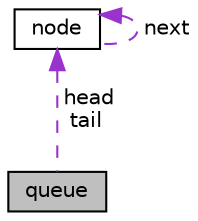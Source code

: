 digraph "queue"
{
  edge [fontname="Helvetica",fontsize="10",labelfontname="Helvetica",labelfontsize="10"];
  node [fontname="Helvetica",fontsize="10",shape=record];
  Node1 [label="queue",height=0.2,width=0.4,color="black", fillcolor="grey75", style="filled", fontcolor="black"];
  Node2 -> Node1 [dir="back",color="darkorchid3",fontsize="10",style="dashed",label=" head\ntail" ,fontname="Helvetica"];
  Node2 [label="node",height=0.2,width=0.4,color="black", fillcolor="white", style="filled",URL="$structnode.html"];
  Node2 -> Node2 [dir="back",color="darkorchid3",fontsize="10",style="dashed",label=" next" ,fontname="Helvetica"];
}
